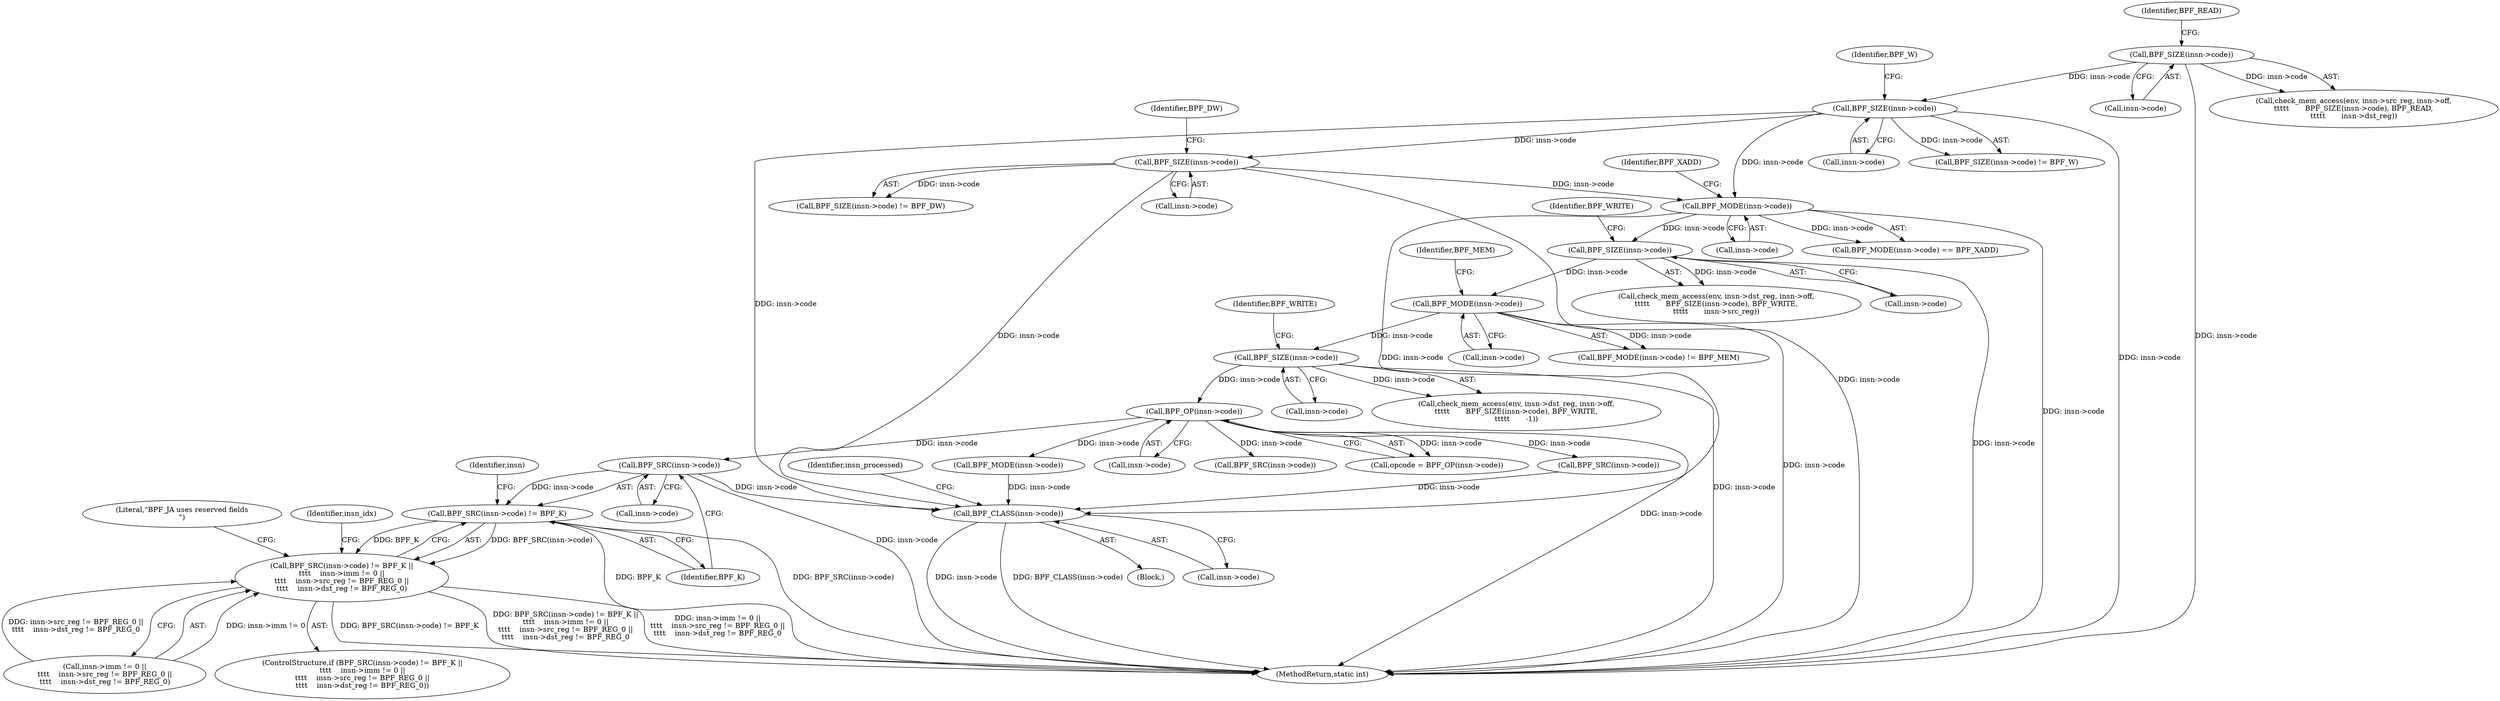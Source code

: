digraph "0_linux_0d0e57697f162da4aa218b5feafe614fb666db07@pointer" {
"1000645" [label="(Call,BPF_SRC(insn->code))"];
"1000584" [label="(Call,BPF_OP(insn->code))"];
"1000569" [label="(Call,BPF_SIZE(insn->code))"];
"1000531" [label="(Call,BPF_MODE(insn->code))"];
"1000474" [label="(Call,BPF_SIZE(insn->code))"];
"1000413" [label="(Call,BPF_MODE(insn->code))"];
"1000352" [label="(Call,BPF_SIZE(insn->code))"];
"1000337" [label="(Call,BPF_SIZE(insn->code))"];
"1000358" [label="(Call,BPF_SIZE(insn->code))"];
"1000189" [label="(Call,BPF_CLASS(insn->code))"];
"1000644" [label="(Call,BPF_SRC(insn->code) != BPF_K)"];
"1000643" [label="(Call,BPF_SRC(insn->code) != BPF_K ||\n\t\t\t\t    insn->imm != 0 ||\n\t\t\t\t    insn->src_reg != BPF_REG_0 ||\n\t\t\t\t    insn->dst_reg != BPF_REG_0)"];
"1000414" [label="(Call,insn->code)"];
"1000475" [label="(Call,insn->code)"];
"1000474" [label="(Call,BPF_SIZE(insn->code))"];
"1000832" [label="(MethodReturn,static int)"];
"1000358" [label="(Call,BPF_SIZE(insn->code))"];
"1000362" [label="(Identifier,BPF_DW)"];
"1000573" [label="(Identifier,BPF_WRITE)"];
"1000530" [label="(Call,BPF_MODE(insn->code) != BPF_MEM)"];
"1000649" [label="(Identifier,BPF_K)"];
"1000412" [label="(Call,BPF_MODE(insn->code) == BPF_XADD)"];
"1000669" [label="(Literal,\"BPF_JA uses reserved fields\n\")"];
"1000357" [label="(Call,BPF_SIZE(insn->code) != BPF_DW)"];
"1000478" [label="(Identifier,BPF_WRITE)"];
"1000352" [label="(Call,BPF_SIZE(insn->code))"];
"1000168" [label="(Block,)"];
"1000356" [label="(Identifier,BPF_W)"];
"1000338" [label="(Call,insn->code)"];
"1000190" [label="(Call,insn->code)"];
"1000774" [label="(Call,BPF_MODE(insn->code))"];
"1000643" [label="(Call,BPF_SRC(insn->code) != BPF_K ||\n\t\t\t\t    insn->imm != 0 ||\n\t\t\t\t    insn->src_reg != BPF_REG_0 ||\n\t\t\t\t    insn->dst_reg != BPF_REG_0)"];
"1000569" [label="(Call,BPF_SIZE(insn->code))"];
"1000532" [label="(Call,insn->code)"];
"1000650" [label="(Call,insn->imm != 0 ||\n\t\t\t\t    insn->src_reg != BPF_REG_0 ||\n\t\t\t\t    insn->dst_reg != BPF_REG_0)"];
"1000337" [label="(Call,BPF_SIZE(insn->code))"];
"1000189" [label="(Call,BPF_CLASS(insn->code))"];
"1000646" [label="(Call,insn->code)"];
"1000359" [label="(Call,insn->code)"];
"1000653" [label="(Identifier,insn)"];
"1000341" [label="(Identifier,BPF_READ)"];
"1000570" [label="(Call,insn->code)"];
"1000642" [label="(ControlStructure,if (BPF_SRC(insn->code) != BPF_K ||\n\t\t\t\t    insn->imm != 0 ||\n\t\t\t\t    insn->src_reg != BPF_REG_0 ||\n\t\t\t\t    insn->dst_reg != BPF_REG_0))"];
"1000531" [label="(Call,BPF_MODE(insn->code))"];
"1000196" [label="(Identifier,insn_processed)"];
"1000535" [label="(Identifier,BPF_MEM)"];
"1000585" [label="(Call,insn->code)"];
"1000417" [label="(Identifier,BPF_XADD)"];
"1000645" [label="(Call,BPF_SRC(insn->code))"];
"1000690" [label="(Call,BPF_SRC(insn->code))"];
"1000644" [label="(Call,BPF_SRC(insn->code) != BPF_K)"];
"1000596" [label="(Call,BPF_SRC(insn->code))"];
"1000582" [label="(Call,opcode = BPF_OP(insn->code))"];
"1000674" [label="(Identifier,insn_idx)"];
"1000561" [label="(Call,check_mem_access(env, insn->dst_reg, insn->off,\n\t\t\t\t\t       BPF_SIZE(insn->code), BPF_WRITE,\n\t\t\t\t\t       -1))"];
"1000353" [label="(Call,insn->code)"];
"1000329" [label="(Call,check_mem_access(env, insn->src_reg, insn->off,\n\t\t\t\t\t       BPF_SIZE(insn->code), BPF_READ,\n\t\t\t\t\t       insn->dst_reg))"];
"1000351" [label="(Call,BPF_SIZE(insn->code) != BPF_W)"];
"1000413" [label="(Call,BPF_MODE(insn->code))"];
"1000584" [label="(Call,BPF_OP(insn->code))"];
"1000466" [label="(Call,check_mem_access(env, insn->dst_reg, insn->off,\n\t\t\t\t\t       BPF_SIZE(insn->code), BPF_WRITE,\n\t\t\t\t\t       insn->src_reg))"];
"1000645" -> "1000644"  [label="AST: "];
"1000645" -> "1000646"  [label="CFG: "];
"1000646" -> "1000645"  [label="AST: "];
"1000649" -> "1000645"  [label="CFG: "];
"1000645" -> "1000832"  [label="DDG: insn->code"];
"1000645" -> "1000189"  [label="DDG: insn->code"];
"1000645" -> "1000644"  [label="DDG: insn->code"];
"1000584" -> "1000645"  [label="DDG: insn->code"];
"1000584" -> "1000582"  [label="AST: "];
"1000584" -> "1000585"  [label="CFG: "];
"1000585" -> "1000584"  [label="AST: "];
"1000582" -> "1000584"  [label="CFG: "];
"1000584" -> "1000832"  [label="DDG: insn->code"];
"1000584" -> "1000582"  [label="DDG: insn->code"];
"1000569" -> "1000584"  [label="DDG: insn->code"];
"1000584" -> "1000596"  [label="DDG: insn->code"];
"1000584" -> "1000690"  [label="DDG: insn->code"];
"1000584" -> "1000774"  [label="DDG: insn->code"];
"1000569" -> "1000561"  [label="AST: "];
"1000569" -> "1000570"  [label="CFG: "];
"1000570" -> "1000569"  [label="AST: "];
"1000573" -> "1000569"  [label="CFG: "];
"1000569" -> "1000832"  [label="DDG: insn->code"];
"1000569" -> "1000561"  [label="DDG: insn->code"];
"1000531" -> "1000569"  [label="DDG: insn->code"];
"1000531" -> "1000530"  [label="AST: "];
"1000531" -> "1000532"  [label="CFG: "];
"1000532" -> "1000531"  [label="AST: "];
"1000535" -> "1000531"  [label="CFG: "];
"1000531" -> "1000832"  [label="DDG: insn->code"];
"1000531" -> "1000530"  [label="DDG: insn->code"];
"1000474" -> "1000531"  [label="DDG: insn->code"];
"1000474" -> "1000466"  [label="AST: "];
"1000474" -> "1000475"  [label="CFG: "];
"1000475" -> "1000474"  [label="AST: "];
"1000478" -> "1000474"  [label="CFG: "];
"1000474" -> "1000832"  [label="DDG: insn->code"];
"1000474" -> "1000466"  [label="DDG: insn->code"];
"1000413" -> "1000474"  [label="DDG: insn->code"];
"1000413" -> "1000412"  [label="AST: "];
"1000413" -> "1000414"  [label="CFG: "];
"1000414" -> "1000413"  [label="AST: "];
"1000417" -> "1000413"  [label="CFG: "];
"1000413" -> "1000832"  [label="DDG: insn->code"];
"1000413" -> "1000189"  [label="DDG: insn->code"];
"1000413" -> "1000412"  [label="DDG: insn->code"];
"1000352" -> "1000413"  [label="DDG: insn->code"];
"1000358" -> "1000413"  [label="DDG: insn->code"];
"1000352" -> "1000351"  [label="AST: "];
"1000352" -> "1000353"  [label="CFG: "];
"1000353" -> "1000352"  [label="AST: "];
"1000356" -> "1000352"  [label="CFG: "];
"1000352" -> "1000832"  [label="DDG: insn->code"];
"1000352" -> "1000189"  [label="DDG: insn->code"];
"1000352" -> "1000351"  [label="DDG: insn->code"];
"1000337" -> "1000352"  [label="DDG: insn->code"];
"1000352" -> "1000358"  [label="DDG: insn->code"];
"1000337" -> "1000329"  [label="AST: "];
"1000337" -> "1000338"  [label="CFG: "];
"1000338" -> "1000337"  [label="AST: "];
"1000341" -> "1000337"  [label="CFG: "];
"1000337" -> "1000832"  [label="DDG: insn->code"];
"1000337" -> "1000329"  [label="DDG: insn->code"];
"1000358" -> "1000357"  [label="AST: "];
"1000358" -> "1000359"  [label="CFG: "];
"1000359" -> "1000358"  [label="AST: "];
"1000362" -> "1000358"  [label="CFG: "];
"1000358" -> "1000832"  [label="DDG: insn->code"];
"1000358" -> "1000189"  [label="DDG: insn->code"];
"1000358" -> "1000357"  [label="DDG: insn->code"];
"1000189" -> "1000168"  [label="AST: "];
"1000189" -> "1000190"  [label="CFG: "];
"1000190" -> "1000189"  [label="AST: "];
"1000196" -> "1000189"  [label="CFG: "];
"1000189" -> "1000832"  [label="DDG: insn->code"];
"1000189" -> "1000832"  [label="DDG: BPF_CLASS(insn->code)"];
"1000774" -> "1000189"  [label="DDG: insn->code"];
"1000690" -> "1000189"  [label="DDG: insn->code"];
"1000644" -> "1000643"  [label="AST: "];
"1000644" -> "1000649"  [label="CFG: "];
"1000649" -> "1000644"  [label="AST: "];
"1000653" -> "1000644"  [label="CFG: "];
"1000643" -> "1000644"  [label="CFG: "];
"1000644" -> "1000832"  [label="DDG: BPF_K"];
"1000644" -> "1000832"  [label="DDG: BPF_SRC(insn->code)"];
"1000644" -> "1000643"  [label="DDG: BPF_SRC(insn->code)"];
"1000644" -> "1000643"  [label="DDG: BPF_K"];
"1000643" -> "1000642"  [label="AST: "];
"1000643" -> "1000650"  [label="CFG: "];
"1000650" -> "1000643"  [label="AST: "];
"1000669" -> "1000643"  [label="CFG: "];
"1000674" -> "1000643"  [label="CFG: "];
"1000643" -> "1000832"  [label="DDG: BPF_SRC(insn->code) != BPF_K ||\n\t\t\t\t    insn->imm != 0 ||\n\t\t\t\t    insn->src_reg != BPF_REG_0 ||\n\t\t\t\t    insn->dst_reg != BPF_REG_0"];
"1000643" -> "1000832"  [label="DDG: insn->imm != 0 ||\n\t\t\t\t    insn->src_reg != BPF_REG_0 ||\n\t\t\t\t    insn->dst_reg != BPF_REG_0"];
"1000643" -> "1000832"  [label="DDG: BPF_SRC(insn->code) != BPF_K"];
"1000650" -> "1000643"  [label="DDG: insn->imm != 0"];
"1000650" -> "1000643"  [label="DDG: insn->src_reg != BPF_REG_0 ||\n\t\t\t\t    insn->dst_reg != BPF_REG_0"];
}
